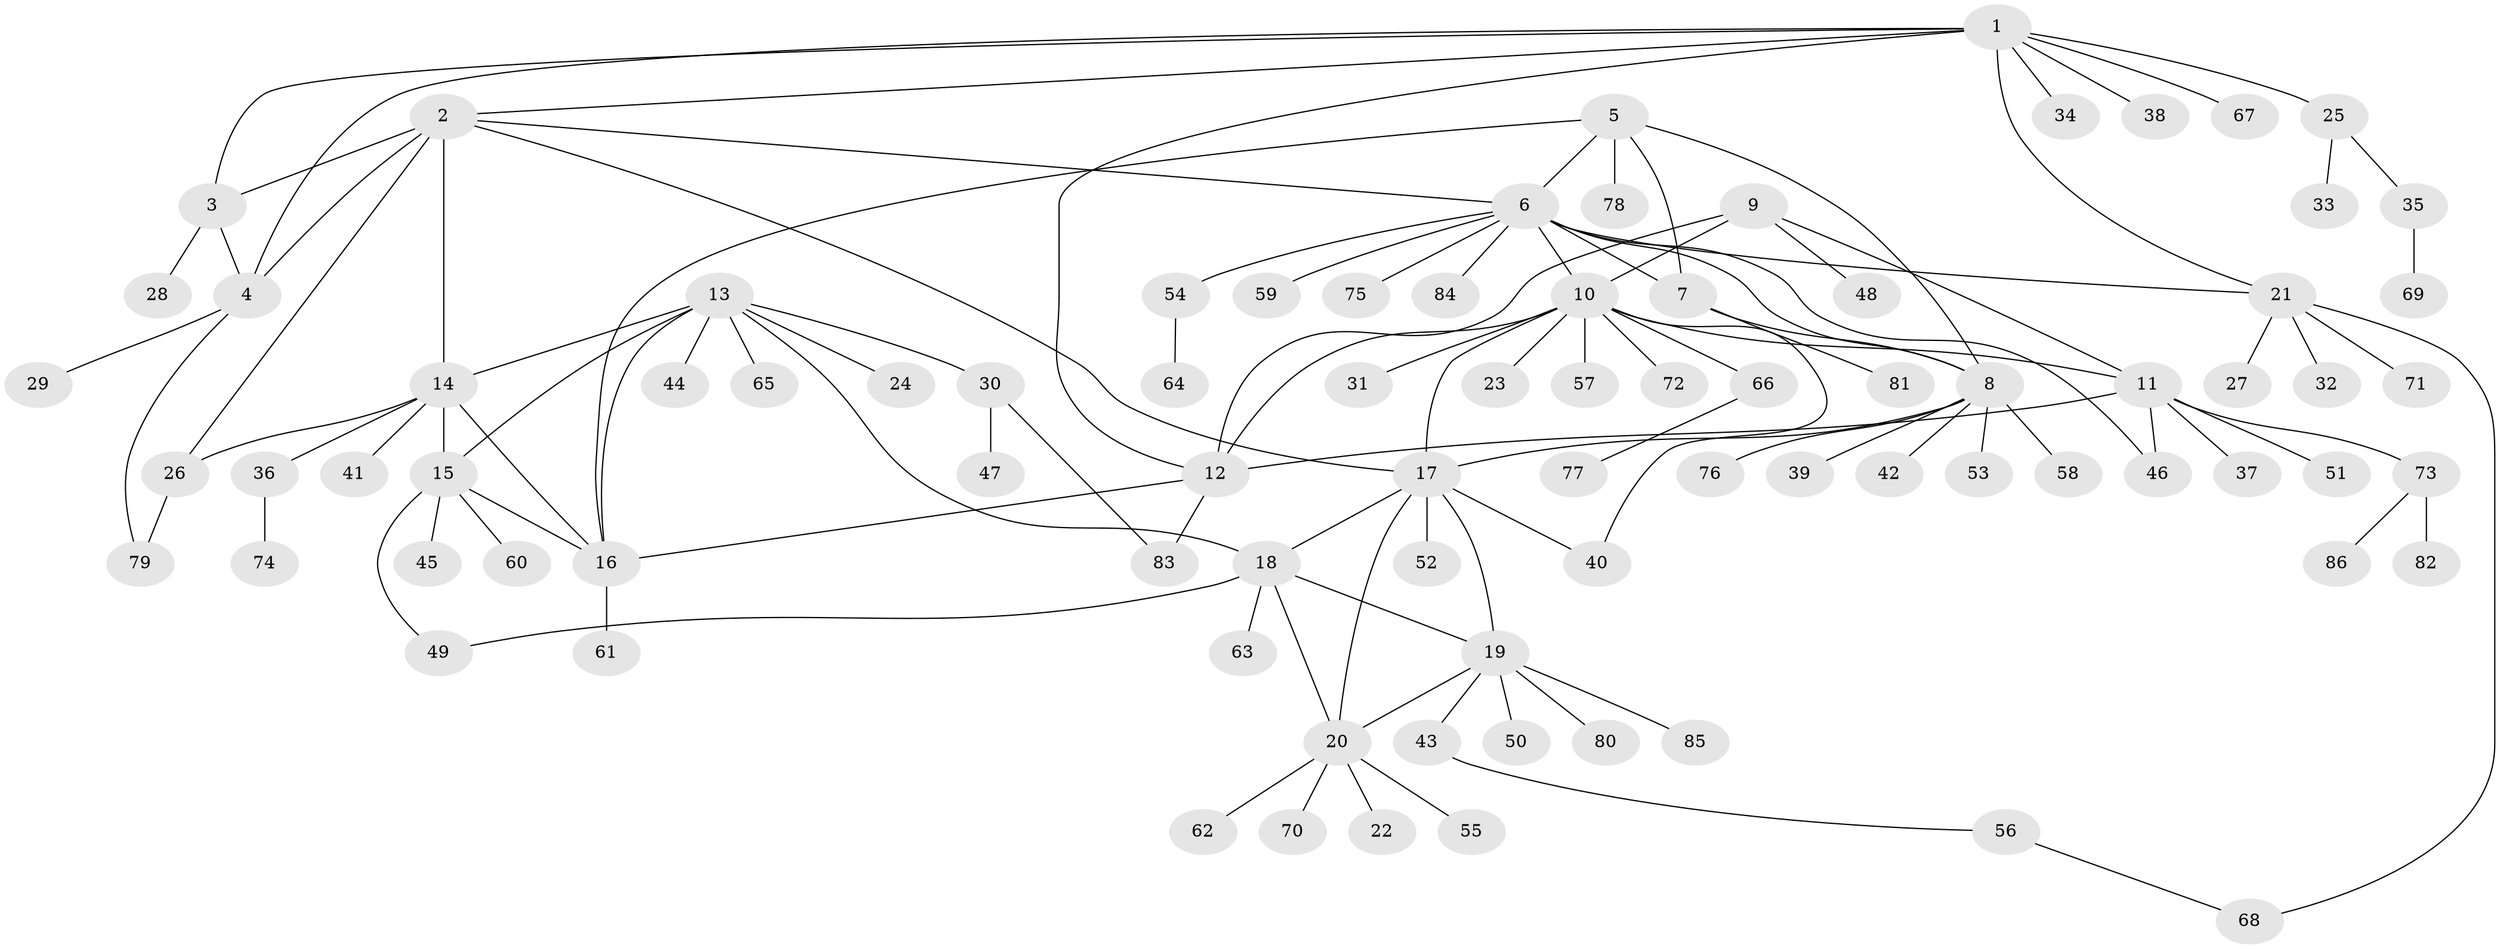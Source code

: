 // Generated by graph-tools (version 1.1) at 2025/26/03/09/25 03:26:38]
// undirected, 86 vertices, 114 edges
graph export_dot {
graph [start="1"]
  node [color=gray90,style=filled];
  1;
  2;
  3;
  4;
  5;
  6;
  7;
  8;
  9;
  10;
  11;
  12;
  13;
  14;
  15;
  16;
  17;
  18;
  19;
  20;
  21;
  22;
  23;
  24;
  25;
  26;
  27;
  28;
  29;
  30;
  31;
  32;
  33;
  34;
  35;
  36;
  37;
  38;
  39;
  40;
  41;
  42;
  43;
  44;
  45;
  46;
  47;
  48;
  49;
  50;
  51;
  52;
  53;
  54;
  55;
  56;
  57;
  58;
  59;
  60;
  61;
  62;
  63;
  64;
  65;
  66;
  67;
  68;
  69;
  70;
  71;
  72;
  73;
  74;
  75;
  76;
  77;
  78;
  79;
  80;
  81;
  82;
  83;
  84;
  85;
  86;
  1 -- 2;
  1 -- 3;
  1 -- 4;
  1 -- 12;
  1 -- 21;
  1 -- 25;
  1 -- 34;
  1 -- 38;
  1 -- 67;
  2 -- 3;
  2 -- 4;
  2 -- 6;
  2 -- 14;
  2 -- 17;
  2 -- 26;
  3 -- 4;
  3 -- 28;
  4 -- 29;
  4 -- 79;
  5 -- 6;
  5 -- 7;
  5 -- 8;
  5 -- 16;
  5 -- 78;
  6 -- 7;
  6 -- 8;
  6 -- 10;
  6 -- 21;
  6 -- 46;
  6 -- 54;
  6 -- 59;
  6 -- 75;
  6 -- 84;
  7 -- 8;
  7 -- 81;
  8 -- 17;
  8 -- 39;
  8 -- 42;
  8 -- 53;
  8 -- 58;
  8 -- 76;
  9 -- 10;
  9 -- 11;
  9 -- 12;
  9 -- 48;
  10 -- 11;
  10 -- 12;
  10 -- 17;
  10 -- 23;
  10 -- 31;
  10 -- 40;
  10 -- 57;
  10 -- 66;
  10 -- 72;
  11 -- 12;
  11 -- 37;
  11 -- 46;
  11 -- 51;
  11 -- 73;
  12 -- 16;
  12 -- 83;
  13 -- 14;
  13 -- 15;
  13 -- 16;
  13 -- 18;
  13 -- 24;
  13 -- 30;
  13 -- 44;
  13 -- 65;
  14 -- 15;
  14 -- 16;
  14 -- 26;
  14 -- 36;
  14 -- 41;
  15 -- 16;
  15 -- 45;
  15 -- 49;
  15 -- 60;
  16 -- 61;
  17 -- 18;
  17 -- 19;
  17 -- 20;
  17 -- 40;
  17 -- 52;
  18 -- 19;
  18 -- 20;
  18 -- 49;
  18 -- 63;
  19 -- 20;
  19 -- 43;
  19 -- 50;
  19 -- 80;
  19 -- 85;
  20 -- 22;
  20 -- 55;
  20 -- 62;
  20 -- 70;
  21 -- 27;
  21 -- 32;
  21 -- 68;
  21 -- 71;
  25 -- 33;
  25 -- 35;
  26 -- 79;
  30 -- 47;
  30 -- 83;
  35 -- 69;
  36 -- 74;
  43 -- 56;
  54 -- 64;
  56 -- 68;
  66 -- 77;
  73 -- 82;
  73 -- 86;
}
